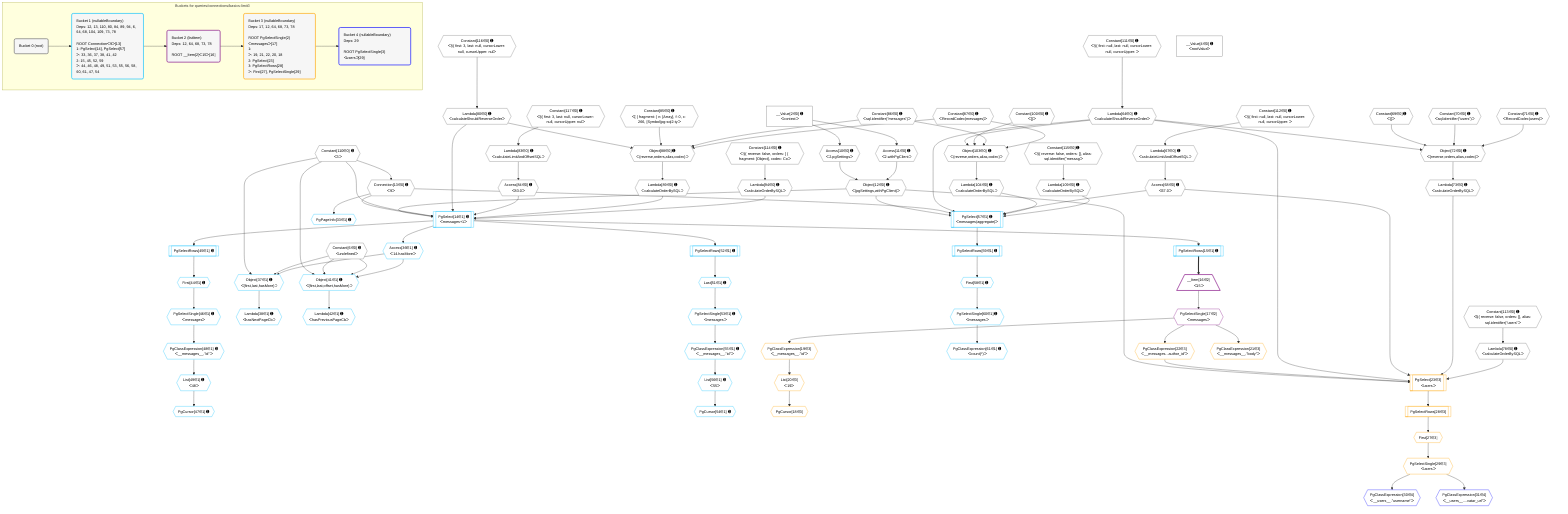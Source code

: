 %%{init: {'themeVariables': { 'fontSize': '12px'}}}%%
graph TD
    classDef path fill:#eee,stroke:#000,color:#000
    classDef plan fill:#fff,stroke-width:1px,color:#000
    classDef itemplan fill:#fff,stroke-width:2px,color:#000
    classDef unbatchedplan fill:#dff,stroke-width:1px,color:#000
    classDef sideeffectplan fill:#fcc,stroke-width:2px,color:#000
    classDef bucket fill:#f6f6f6,color:#000,stroke-width:2px,text-align:left


    %% plan dependencies
    Object72{{"Object[72∈0] ➊<br />ᐸ{reverse,orders,alias,codec}ᐳ"}}:::plan
    Lambda64{{"Lambda[64∈0] ➊<br />ᐸcalculateShouldReverseOrderᐳ"}}:::plan
    Constant69{{"Constant[69∈0] ➊<br />ᐸ[]ᐳ"}}:::plan
    Constant70{{"Constant[70∈0] ➊<br />ᐸsql.identifier(”users”)ᐳ"}}:::plan
    Constant71{{"Constant[71∈0] ➊<br />ᐸRecordCodec(users)ᐳ"}}:::plan
    Lambda64 & Constant69 & Constant70 & Constant71 --> Object72
    Object88{{"Object[88∈0] ➊<br />ᐸ{reverse,orders,alias,codec}ᐳ"}}:::plan
    Lambda80{{"Lambda[80∈0] ➊<br />ᐸcalculateShouldReverseOrderᐳ"}}:::plan
    Constant85{{"Constant[85∈0] ➊<br />ᐸ[ { fragment: { n: [Array], f: 0, c: 266, [Symbol(pg-sql2-tyᐳ"}}:::plan
    Constant86{{"Constant[86∈0] ➊<br />ᐸsql.identifier(”messages”)ᐳ"}}:::plan
    Constant87{{"Constant[87∈0] ➊<br />ᐸRecordCodec(messages)ᐳ"}}:::plan
    Lambda80 & Constant85 & Constant86 & Constant87 --> Object88
    Object103{{"Object[103∈0] ➊<br />ᐸ{reverse,orders,alias,codec}ᐳ"}}:::plan
    Constant100{{"Constant[100∈0] ➊<br />ᐸ[]ᐳ"}}:::plan
    Lambda64 & Constant100 & Constant86 & Constant87 --> Object103
    Object12{{"Object[12∈0] ➊<br />ᐸ{pgSettings,withPgClient}ᐳ"}}:::plan
    Access10{{"Access[10∈0] ➊<br />ᐸ2.pgSettingsᐳ"}}:::plan
    Access11{{"Access[11∈0] ➊<br />ᐸ2.withPgClientᐳ"}}:::plan
    Access10 & Access11 --> Object12
    __Value2["__Value[2∈0] ➊<br />ᐸcontextᐳ"]:::plan
    __Value2 --> Access10
    __Value2 --> Access11
    Connection13{{"Connection[13∈0] ➊<br />ᐸ9ᐳ"}}:::plan
    Constant110{{"Constant[110∈0] ➊<br />ᐸ3ᐳ"}}:::plan
    Constant110 --> Connection13
    Constant111{{"Constant[111∈0] ➊<br />ᐸ§{ first: null, last: null, cursorLower: null, cursorUpper: ᐳ"}}:::plan
    Constant111 --> Lambda64
    Lambda67{{"Lambda[67∈0] ➊<br />ᐸcalculateLimitAndOffsetSQLᐳ"}}:::plan
    Constant112{{"Constant[112∈0] ➊<br />ᐸ§{ first: null, last: null, cursorLower: null, cursorUpper: ᐳ"}}:::plan
    Constant112 --> Lambda67
    Access68{{"Access[68∈0] ➊<br />ᐸ67.0ᐳ"}}:::plan
    Lambda67 --> Access68
    Lambda73{{"Lambda[73∈0] ➊<br />ᐸcalculateOrderBySQLᐳ"}}:::plan
    Object72 --> Lambda73
    Lambda78{{"Lambda[78∈0] ➊<br />ᐸcalculateOrderBySQLᐳ"}}:::plan
    Constant113{{"Constant[113∈0] ➊<br />ᐸ§{ reverse: false, orders: [], alias: sql.identifier(”users”ᐳ"}}:::plan
    Constant113 --> Lambda78
    Constant116{{"Constant[116∈0] ➊<br />ᐸ§{ first: 3, last: null, cursorLower: null, cursorUpper: nulᐳ"}}:::plan
    Constant116 --> Lambda80
    Lambda83{{"Lambda[83∈0] ➊<br />ᐸcalculateLimitAndOffsetSQLᐳ"}}:::plan
    Constant117{{"Constant[117∈0] ➊<br />ᐸ§{ first: 3, last: null, cursorLower: null, cursorUpper: nulᐳ"}}:::plan
    Constant117 --> Lambda83
    Access84{{"Access[84∈0] ➊<br />ᐸ83.0ᐳ"}}:::plan
    Lambda83 --> Access84
    Lambda89{{"Lambda[89∈0] ➊<br />ᐸcalculateOrderBySQLᐳ"}}:::plan
    Object88 --> Lambda89
    Lambda94{{"Lambda[94∈0] ➊<br />ᐸcalculateOrderBySQLᐳ"}}:::plan
    Constant114{{"Constant[114∈0] ➊<br />ᐸ§{ reverse: false, orders: [ { fragment: [Object], codec: Coᐳ"}}:::plan
    Constant114 --> Lambda94
    Lambda104{{"Lambda[104∈0] ➊<br />ᐸcalculateOrderBySQLᐳ"}}:::plan
    Object103 --> Lambda104
    Lambda109{{"Lambda[109∈0] ➊<br />ᐸcalculateOrderBySQLᐳ"}}:::plan
    Constant115{{"Constant[115∈0] ➊<br />ᐸ§{ reverse: false, orders: [], alias: sql.identifier(”messagᐳ"}}:::plan
    Constant115 --> Lambda109
    __Value4["__Value[4∈0] ➊<br />ᐸrootValueᐳ"]:::plan
    Constant6{{"Constant[6∈0] ➊<br />ᐸundefinedᐳ"}}:::plan
    PgSelect14[["PgSelect[14∈1] ➊<br />ᐸmessages+1ᐳ"]]:::plan
    Object12 & Connection13 & Constant110 & Lambda80 & Access84 & Lambda89 & Lambda94 --> PgSelect14
    PgSelect57[["PgSelect[57∈1] ➊<br />ᐸmessages(aggregate)ᐳ"]]:::plan
    Object12 & Connection13 & Lambda64 & Access68 & Lambda104 & Lambda109 --> PgSelect57
    Object41{{"Object[41∈1] ➊<br />ᐸ{first,last,offset,hasMore}ᐳ"}}:::plan
    Access36{{"Access[36∈1] ➊<br />ᐸ14.hasMoreᐳ"}}:::plan
    Constant110 & Constant6 & Constant6 & Access36 --> Object41
    Object37{{"Object[37∈1] ➊<br />ᐸ{first,last,hasMore}ᐳ"}}:::plan
    Constant110 & Constant6 & Access36 --> Object37
    PgSelectRows15[["PgSelectRows[15∈1] ➊"]]:::plan
    PgSelect14 --> PgSelectRows15
    PgPageInfo33{{"PgPageInfo[33∈1] ➊"}}:::plan
    Connection13 --> PgPageInfo33
    PgSelect14 --> Access36
    Lambda38{{"Lambda[38∈1] ➊<br />ᐸhasNextPageCbᐳ"}}:::plan
    Object37 --> Lambda38
    Lambda42{{"Lambda[42∈1] ➊<br />ᐸhasPreviousPageCbᐳ"}}:::plan
    Object41 --> Lambda42
    First44{{"First[44∈1] ➊"}}:::plan
    PgSelectRows45[["PgSelectRows[45∈1] ➊"]]:::plan
    PgSelectRows45 --> First44
    PgSelect14 --> PgSelectRows45
    PgSelectSingle46{{"PgSelectSingle[46∈1] ➊<br />ᐸmessagesᐳ"}}:::plan
    First44 --> PgSelectSingle46
    PgCursor47{{"PgCursor[47∈1] ➊"}}:::plan
    List49{{"List[49∈1] ➊<br />ᐸ48ᐳ"}}:::plan
    List49 --> PgCursor47
    PgClassExpression48{{"PgClassExpression[48∈1] ➊<br />ᐸ__messages__.”id”ᐳ"}}:::plan
    PgSelectSingle46 --> PgClassExpression48
    PgClassExpression48 --> List49
    Last51{{"Last[51∈1] ➊"}}:::plan
    PgSelectRows52[["PgSelectRows[52∈1] ➊"]]:::plan
    PgSelectRows52 --> Last51
    PgSelect14 --> PgSelectRows52
    PgSelectSingle53{{"PgSelectSingle[53∈1] ➊<br />ᐸmessagesᐳ"}}:::plan
    Last51 --> PgSelectSingle53
    PgCursor54{{"PgCursor[54∈1] ➊"}}:::plan
    List56{{"List[56∈1] ➊<br />ᐸ55ᐳ"}}:::plan
    List56 --> PgCursor54
    PgClassExpression55{{"PgClassExpression[55∈1] ➊<br />ᐸ__messages__.”id”ᐳ"}}:::plan
    PgSelectSingle53 --> PgClassExpression55
    PgClassExpression55 --> List56
    First58{{"First[58∈1] ➊"}}:::plan
    PgSelectRows59[["PgSelectRows[59∈1] ➊"]]:::plan
    PgSelectRows59 --> First58
    PgSelect57 --> PgSelectRows59
    PgSelectSingle60{{"PgSelectSingle[60∈1] ➊<br />ᐸmessagesᐳ"}}:::plan
    First58 --> PgSelectSingle60
    PgClassExpression61{{"PgClassExpression[61∈1] ➊<br />ᐸcount(*)ᐳ"}}:::plan
    PgSelectSingle60 --> PgClassExpression61
    __Item16[/"__Item[16∈2]<br />ᐸ15ᐳ"\]:::itemplan
    PgSelectRows15 ==> __Item16
    PgSelectSingle17{{"PgSelectSingle[17∈2]<br />ᐸmessagesᐳ"}}:::plan
    __Item16 --> PgSelectSingle17
    PgSelect23[["PgSelect[23∈3]<br />ᐸusersᐳ"]]:::plan
    PgClassExpression22{{"PgClassExpression[22∈3]<br />ᐸ__messages...author_id”ᐳ"}}:::plan
    Object12 & PgClassExpression22 & Lambda64 & Access68 & Lambda73 & Lambda78 --> PgSelect23
    PgCursor18{{"PgCursor[18∈3]"}}:::plan
    List20{{"List[20∈3]<br />ᐸ19ᐳ"}}:::plan
    List20 --> PgCursor18
    PgClassExpression19{{"PgClassExpression[19∈3]<br />ᐸ__messages__.”id”ᐳ"}}:::plan
    PgSelectSingle17 --> PgClassExpression19
    PgClassExpression19 --> List20
    PgClassExpression21{{"PgClassExpression[21∈3]<br />ᐸ__messages__.”body”ᐳ"}}:::plan
    PgSelectSingle17 --> PgClassExpression21
    PgSelectSingle17 --> PgClassExpression22
    First27{{"First[27∈3]"}}:::plan
    PgSelectRows28[["PgSelectRows[28∈3]"]]:::plan
    PgSelectRows28 --> First27
    PgSelect23 --> PgSelectRows28
    PgSelectSingle29{{"PgSelectSingle[29∈3]<br />ᐸusersᐳ"}}:::plan
    First27 --> PgSelectSingle29
    PgClassExpression30{{"PgClassExpression[30∈4]<br />ᐸ__users__.”username”ᐳ"}}:::plan
    PgSelectSingle29 --> PgClassExpression30
    PgClassExpression31{{"PgClassExpression[31∈4]<br />ᐸ__users__....vatar_url”ᐳ"}}:::plan
    PgSelectSingle29 --> PgClassExpression31

    %% define steps

    subgraph "Buckets for queries/connections/basics-limit3"
    Bucket0("Bucket 0 (root)"):::bucket
    classDef bucket0 stroke:#696969
    class Bucket0,__Value2,__Value4,Constant6,Access10,Access11,Object12,Connection13,Lambda64,Lambda67,Access68,Constant69,Constant70,Constant71,Object72,Lambda73,Lambda78,Lambda80,Lambda83,Access84,Constant85,Constant86,Constant87,Object88,Lambda89,Lambda94,Constant100,Object103,Lambda104,Lambda109,Constant110,Constant111,Constant112,Constant113,Constant114,Constant115,Constant116,Constant117 bucket0
    Bucket1("Bucket 1 (nullableBoundary)<br />Deps: 12, 13, 110, 80, 84, 89, 94, 6, 64, 68, 104, 109, 73, 78<br /><br />ROOT Connectionᐸ9ᐳ[13]<br />1: PgSelect[14], PgSelect[57]<br />ᐳ: 33, 36, 37, 38, 41, 42<br />2: 15, 45, 52, 59<br />ᐳ: 44, 46, 48, 49, 51, 53, 55, 56, 58, 60, 61, 47, 54"):::bucket
    classDef bucket1 stroke:#00bfff
    class Bucket1,PgSelect14,PgSelectRows15,PgPageInfo33,Access36,Object37,Lambda38,Object41,Lambda42,First44,PgSelectRows45,PgSelectSingle46,PgCursor47,PgClassExpression48,List49,Last51,PgSelectRows52,PgSelectSingle53,PgCursor54,PgClassExpression55,List56,PgSelect57,First58,PgSelectRows59,PgSelectSingle60,PgClassExpression61 bucket1
    Bucket2("Bucket 2 (listItem)<br />Deps: 12, 64, 68, 73, 78<br /><br />ROOT __Item{2}ᐸ15ᐳ[16]"):::bucket
    classDef bucket2 stroke:#7f007f
    class Bucket2,__Item16,PgSelectSingle17 bucket2
    Bucket3("Bucket 3 (nullableBoundary)<br />Deps: 17, 12, 64, 68, 73, 78<br /><br />ROOT PgSelectSingle{2}ᐸmessagesᐳ[17]<br />1: <br />ᐳ: 19, 21, 22, 20, 18<br />2: PgSelect[23]<br />3: PgSelectRows[28]<br />ᐳ: First[27], PgSelectSingle[29]"):::bucket
    classDef bucket3 stroke:#ffa500
    class Bucket3,PgCursor18,PgClassExpression19,List20,PgClassExpression21,PgClassExpression22,PgSelect23,First27,PgSelectRows28,PgSelectSingle29 bucket3
    Bucket4("Bucket 4 (nullableBoundary)<br />Deps: 29<br /><br />ROOT PgSelectSingle{3}ᐸusersᐳ[29]"):::bucket
    classDef bucket4 stroke:#0000ff
    class Bucket4,PgClassExpression30,PgClassExpression31 bucket4
    Bucket0 --> Bucket1
    Bucket1 --> Bucket2
    Bucket2 --> Bucket3
    Bucket3 --> Bucket4
    end